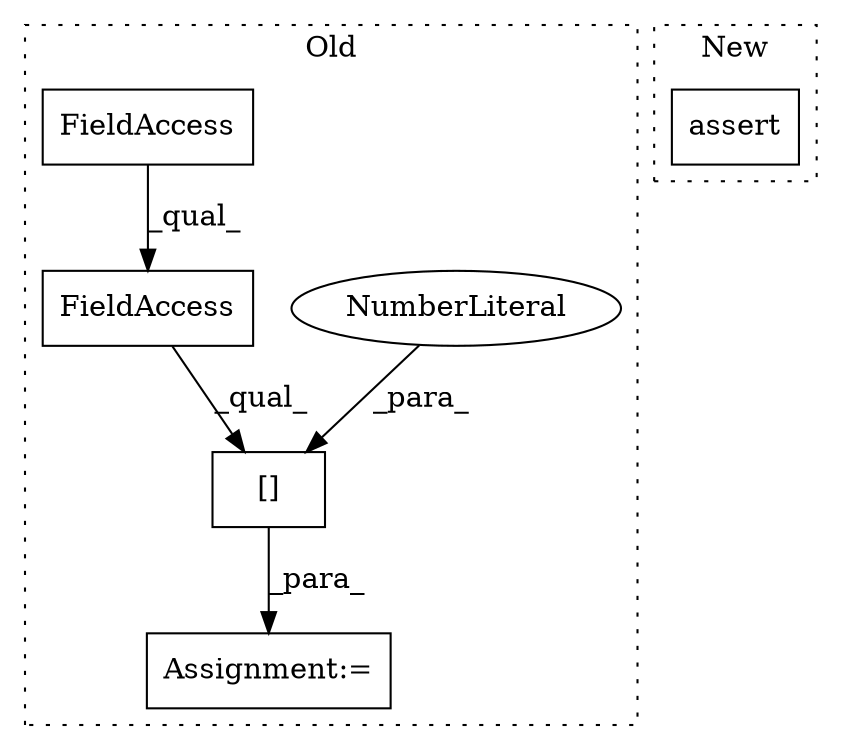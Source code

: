 digraph G {
subgraph cluster0 {
1 [label="[]" a="2" s="331369,331392" l="22,1" shape="box"];
3 [label="NumberLiteral" a="34" s="331391" l="1" shape="ellipse"];
4 [label="Assignment:=" a="7" s="331368" l="1" shape="box"];
5 [label="FieldAccess" a="22" s="331369" l="21" shape="box"];
6 [label="FieldAccess" a="22" s="331369" l="12" shape="box"];
label = "Old";
style="dotted";
}
subgraph cluster1 {
2 [label="assert" a="32" s="332275,332319" l="20,1" shape="box"];
label = "New";
style="dotted";
}
1 -> 4 [label="_para_"];
3 -> 1 [label="_para_"];
5 -> 1 [label="_qual_"];
6 -> 5 [label="_qual_"];
}